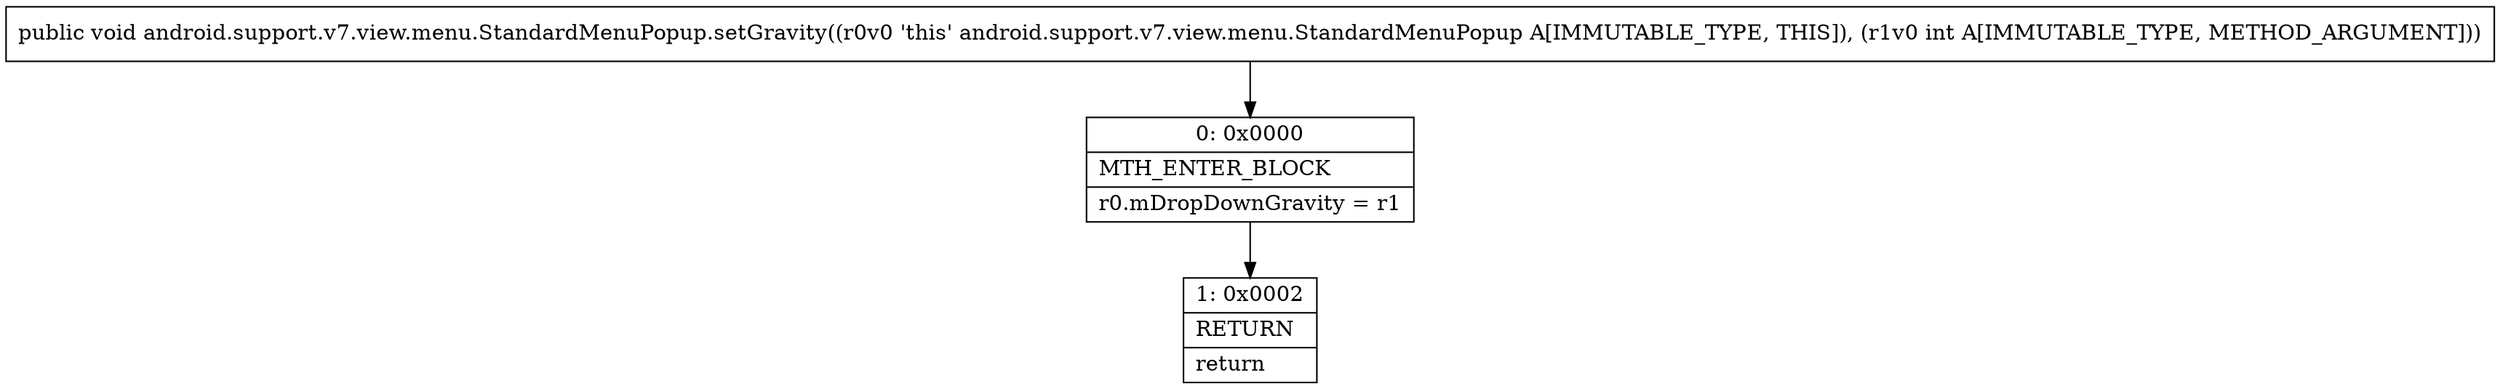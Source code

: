digraph "CFG forandroid.support.v7.view.menu.StandardMenuPopup.setGravity(I)V" {
Node_0 [shape=record,label="{0\:\ 0x0000|MTH_ENTER_BLOCK\l|r0.mDropDownGravity = r1\l}"];
Node_1 [shape=record,label="{1\:\ 0x0002|RETURN\l|return\l}"];
MethodNode[shape=record,label="{public void android.support.v7.view.menu.StandardMenuPopup.setGravity((r0v0 'this' android.support.v7.view.menu.StandardMenuPopup A[IMMUTABLE_TYPE, THIS]), (r1v0 int A[IMMUTABLE_TYPE, METHOD_ARGUMENT])) }"];
MethodNode -> Node_0;
Node_0 -> Node_1;
}

